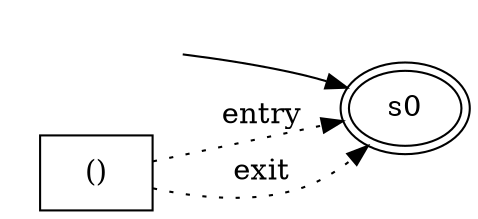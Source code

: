 // File in graphviz .dot format
// Example, create png file using: dot <filename> -Tpng -o out.png
digraph nfa {
rankdir=LR;
s0 [peripheries=2];
_start_ [style=invis];
_start_ -> s0
{
rank = same;
n0 [label="()"][shape = box;];
};
n0 -> s0 [label="entry"][style=dotted];
n0 -> s0 [label="exit"][style=dotted];
}